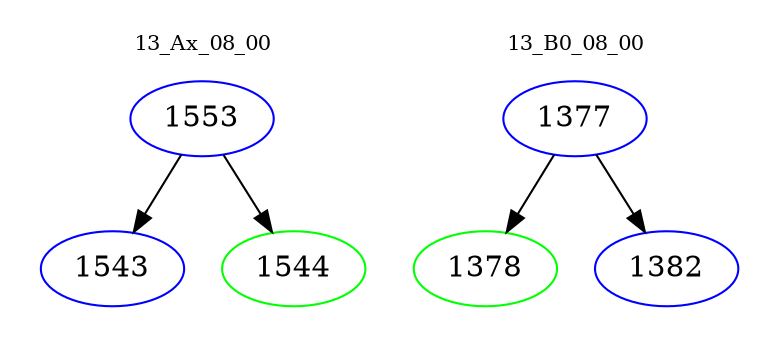 digraph{
subgraph cluster_0 {
color = white
label = "13_Ax_08_00";
fontsize=10;
T0_1553 [label="1553", color="blue"]
T0_1553 -> T0_1543 [color="black"]
T0_1543 [label="1543", color="blue"]
T0_1553 -> T0_1544 [color="black"]
T0_1544 [label="1544", color="green"]
}
subgraph cluster_1 {
color = white
label = "13_B0_08_00";
fontsize=10;
T1_1377 [label="1377", color="blue"]
T1_1377 -> T1_1378 [color="black"]
T1_1378 [label="1378", color="green"]
T1_1377 -> T1_1382 [color="black"]
T1_1382 [label="1382", color="blue"]
}
}
